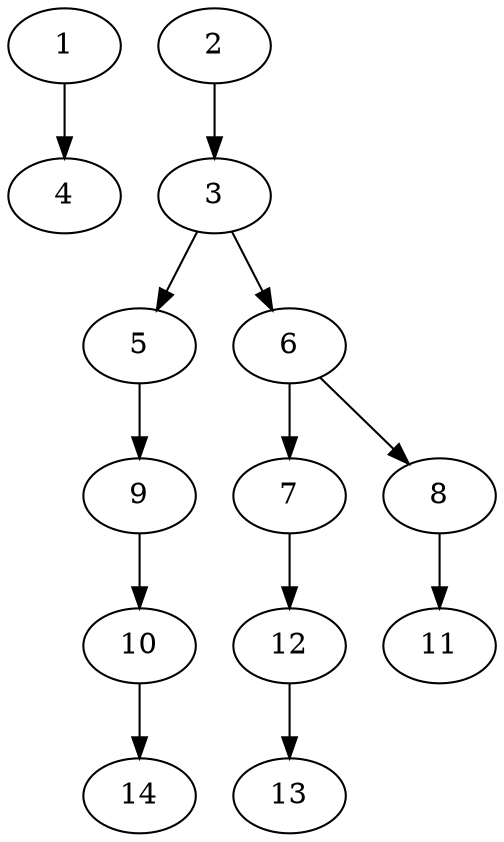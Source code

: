 // DAG (tier=1-easy, mode=compute, n=14, ccr=0.252, fat=0.438, density=0.380, regular=0.671, jump=0.002, mindata=262144, maxdata=2097152)
// DAG automatically generated by daggen at Sun Aug 24 16:33:32 2025
// /home/ermia/Project/Environments/daggen/bin/daggen --dot --ccr 0.252 --fat 0.438 --regular 0.671 --density 0.380 --jump 0.002 --mindata 262144 --maxdata 2097152 -n 14 
digraph G {
  1 [size="24452422167082288", alpha="0.04", expect_size="12226211083541144"]
  1 -> 4 [size ="26043641495552"]
  2 [size="181583032140955648", alpha="0.18", expect_size="90791516070477824"]
  2 -> 3 [size ="2565311823872"]
  3 [size="288123720302592000", alpha="0.08", expect_size="144061860151296000"]
  3 -> 5 [size ="3489870643200"]
  3 -> 6 [size ="3489870643200"]
  4 [size="5425649322509205504", alpha="0.05", expect_size="2712824661254602752"]
  5 [size="365933454018748", alpha="0.20", expect_size="182966727009374"]
  5 -> 9 [size ="10316989595648"]
  6 [size="40494429278831032", alpha="0.02", expect_size="20247214639415516"]
  6 -> 7 [size ="15538394759168"]
  6 -> 8 [size ="15538394759168"]
  7 [size="4581971879895498752", alpha="0.15", expect_size="2290985939947749376"]
  7 -> 12 [size ="22069454569472"]
  8 [size="1156302503936000000", alpha="0.05", expect_size="578151251968000000"]
  8 -> 11 [size ="8813281280000"]
  9 [size="304506087074168832", alpha="0.08", expect_size="152253043537084416"]
  9 -> 10 [size ="3620934254592"]
  10 [size="5903832114528256000", alpha="0.01", expect_size="2951916057264128000"]
  10 -> 14 [size ="26132401356800"]
  11 [size="65781445359375", alpha="0.02", expect_size="32890722679687"]
  12 [size="796786431028790", alpha="0.04", expect_size="398393215514395"]
  12 -> 13 [size ="19483179614208"]
  13 [size="66174574395392000", alpha="0.14", expect_size="33087287197696000"]
  14 [size="43115396614230856", alpha="0.12", expect_size="21557698307115428"]
}
